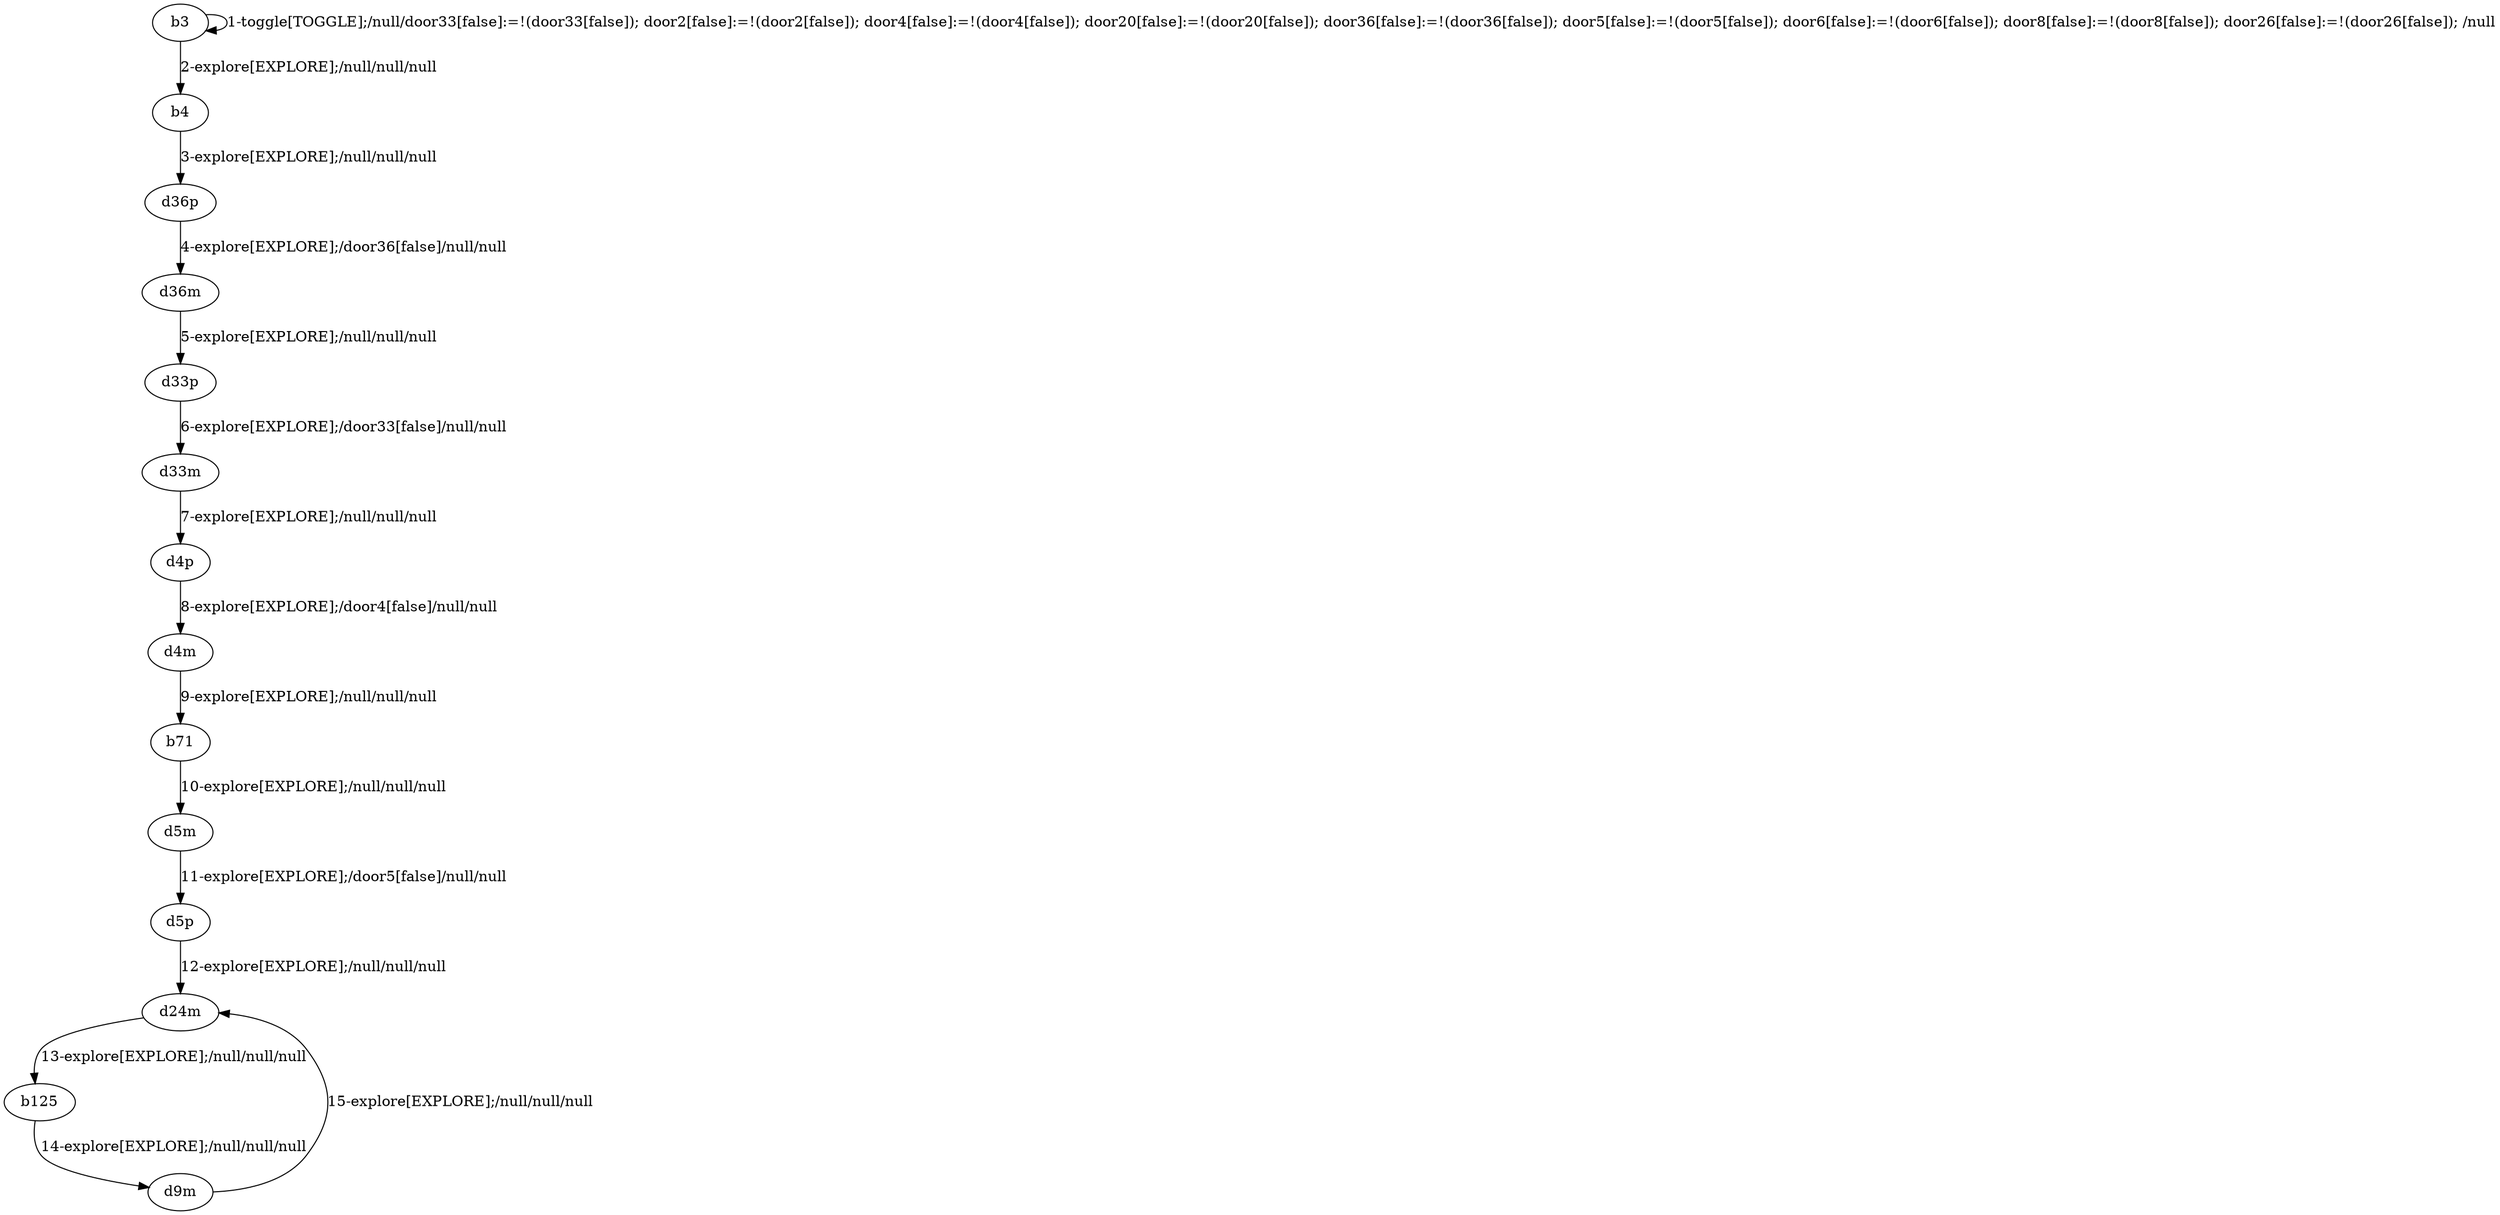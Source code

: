 # Total number of goals covered by this test: 5
# b125 --> d9m
# d4m --> b71
# d9m --> d24m
# d24m --> b125
# d5p --> d24m

digraph g {
"b3" -> "b3" [label = "1-toggle[TOGGLE];/null/door33[false]:=!(door33[false]); door2[false]:=!(door2[false]); door4[false]:=!(door4[false]); door20[false]:=!(door20[false]); door36[false]:=!(door36[false]); door5[false]:=!(door5[false]); door6[false]:=!(door6[false]); door8[false]:=!(door8[false]); door26[false]:=!(door26[false]); /null"];
"b3" -> "b4" [label = "2-explore[EXPLORE];/null/null/null"];
"b4" -> "d36p" [label = "3-explore[EXPLORE];/null/null/null"];
"d36p" -> "d36m" [label = "4-explore[EXPLORE];/door36[false]/null/null"];
"d36m" -> "d33p" [label = "5-explore[EXPLORE];/null/null/null"];
"d33p" -> "d33m" [label = "6-explore[EXPLORE];/door33[false]/null/null"];
"d33m" -> "d4p" [label = "7-explore[EXPLORE];/null/null/null"];
"d4p" -> "d4m" [label = "8-explore[EXPLORE];/door4[false]/null/null"];
"d4m" -> "b71" [label = "9-explore[EXPLORE];/null/null/null"];
"b71" -> "d5m" [label = "10-explore[EXPLORE];/null/null/null"];
"d5m" -> "d5p" [label = "11-explore[EXPLORE];/door5[false]/null/null"];
"d5p" -> "d24m" [label = "12-explore[EXPLORE];/null/null/null"];
"d24m" -> "b125" [label = "13-explore[EXPLORE];/null/null/null"];
"b125" -> "d9m" [label = "14-explore[EXPLORE];/null/null/null"];
"d9m" -> "d24m" [label = "15-explore[EXPLORE];/null/null/null"];
}